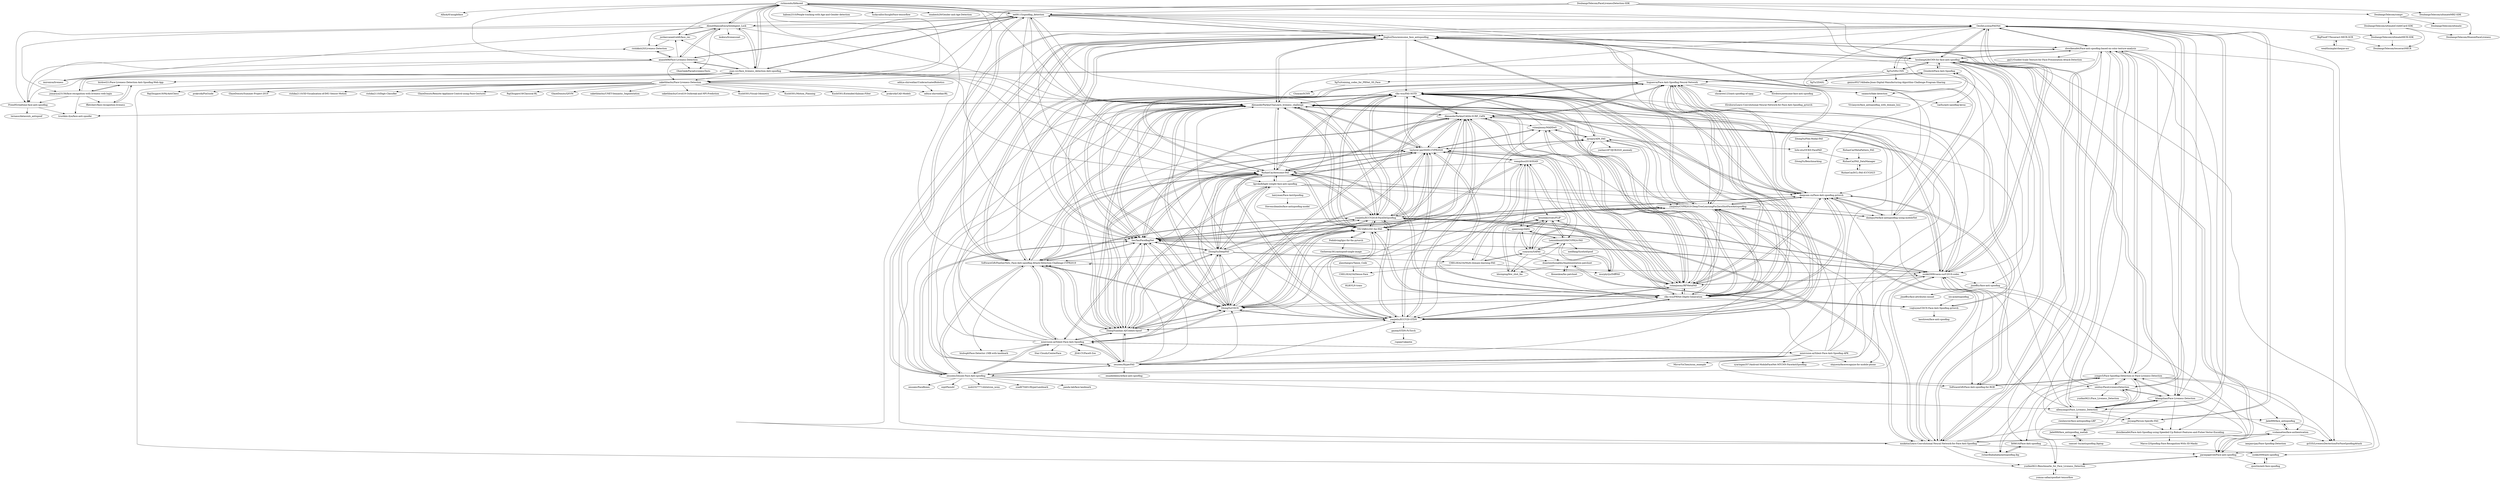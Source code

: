 digraph G {
"richmondu/libfaceid" -> "ee09115/spoofing_detection"
"richmondu/libfaceid" -> "AhmetHamzaEmra/Intelegent_Lock"
"richmondu/libfaceid" -> "jordanvaneetveldt/face_rec"
"richmondu/libfaceid" -> "juan-csv/face_liveness_detection-Anti-spoofing"
"richmondu/libfaceid" -> "JinghuiZhou/awesome_face_antispoofing"
"richmondu/libfaceid" -> "AlexanderParkin/ChaLearn_liveness_challenge"
"richmondu/libfaceid" -> "SoftwareGift/FeatherNets_Face-Anti-spoofing-Attack-Detection-Challenge-CVPR2019"
"richmondu/libfaceid" -> "habom2310/People-tracking-with-Age-and-Gender-detection" ["e"=1]
"richmondu/libfaceid" -> "houliang428/CNN-for-face-anti-spoofing"
"richmondu/libfaceid" -> "luckycallor/InsightFace-tensorflow" ["e"=1]
"richmondu/libfaceid" -> "smahesh29/Gender-and-Age-Detection" ["e"=1]
"richmondu/libfaceid" -> "SeuTao/FaceBagNet"
"richmondu/libfaceid" -> "anand498/Face-Liveness-Detection"
"richmondu/libfaceid" -> "sakethbachu/Face-Liveness-Detection"
"richmondu/libfaceid" -> "AIInAi/tf-insightface" ["e"=1]
"zeusees/HyperFAS" -> "JinghuiZhou/awesome_face_antispoofing"
"zeusees/HyperFAS" -> "ZitongYu/CDCN"
"zeusees/HyperFAS" -> "clks-wzz/FAS-SGTD"
"zeusees/HyperFAS" -> "minivision-ai/Silent-Face-Anti-Spoofing"
"zeusees/HyperFAS" -> "SoftwareGift/FeatherNets_Face-Anti-spoofing-Attack-Detection-Challenge-CVPR2019"
"zeusees/HyperFAS" -> "SeuTao/FaceBagNet"
"zeusees/HyperFAS" -> "deepcam-cn/Face-Anti-spoofing.pytorch"
"zeusees/HyperFAS" -> "ZhangYuanhan-AI/CelebA-Spoof"
"zeusees/HyperFAS" -> "taylover-pei/SSDG-CVPR2020"
"zeusees/HyperFAS" -> "AlexanderParkin/ChaLearn_liveness_challenge"
"zeusees/HyperFAS" -> "RizhaoCai/Awesome-FAS"
"zeusees/HyperFAS" -> "zeusees/Zeusee-Face-Anti-spoofing"
"zeusees/HyperFAS" -> "emadeldeen24/face-anti-spoofing" ["e"=1]
"zeusees/HyperFAS" -> "yaojieliu/ECCV20-STDN"
"zeusees/HyperFAS" -> "Oreobird/Face-Anti-Spoofing"
"deepcam-cn/Face-Anti-spoofing.pytorch" -> "SoftwareGift/Face-Anti-spoofing-for-RGB"
"deepcam-cn/Face-Anti-spoofing.pytorch" -> "clks-wzz/PRNet-Depth-Generation"
"deepcam-cn/Face-Anti-spoofing.pytorch" -> "rshaojimmy/RFMetaFAS"
"deepcam-cn/Face-Anti-spoofing.pytorch" -> "dinhquy94/face-antispoofing-using-mobileNet"
"deepcam-cn/Face-Anti-spoofing.pytorch" -> "zzzkk2009/casia-surf-2019-codes"
"deepcam-cn/Face-Anti-spoofing.pytorch" -> "clks-wzz/FAS-SGTD"
"deepcam-cn/Face-Anti-spoofing.pytorch" -> "huguesva/Face-Anti-Spoofing-Neural-Network"
"deepcam-cn/Face-Anti-spoofing.pytorch" -> "AlexanderParkin/ChaLearn_liveness_challenge"
"deepcam-cn/Face-Anti-spoofing.pytorch" -> "olojuwin/facerecognize-for-mobile-phone" ["e"=1]
"deepcam-cn/Face-Anti-spoofing.pytorch" -> "SeuTao/FaceBagNet"
"deepcam-cn/Face-Anti-spoofing.pytorch" -> "Oreobird/Face-Anti-Spoofing"
"deepcam-cn/Face-Anti-spoofing.pytorch" -> "yaojieliu/CVPR2019-DeepTreeLearningForZeroShotFaceAntispoofing"
"deepcam-cn/Face-Anti-spoofing.pytorch" -> "JinghuiZhou/awesome_face_antispoofing"
"ee09115/spoofing_detection" -> "richmondu/libfaceid"
"ee09115/spoofing_detection" -> "AlexanderParkin/ChaLearn_liveness_challenge"
"ee09115/spoofing_detection" -> "juan-csv/face_liveness_detection-Anti-spoofing"
"ee09115/spoofing_detection" -> "SoftwareGift/FeatherNets_Face-Anti-spoofing-Attack-Detection-Challenge-CVPR2019"
"ee09115/spoofing_detection" -> "JinghuiZhou/awesome_face_antispoofing"
"ee09115/spoofing_detection" -> "SeuTao/FaceBagNet"
"ee09115/spoofing_detection" -> "AhmetHamzaEmra/Intelegent_Lock"
"ee09115/spoofing_detection" -> "anand498/Face-Liveness-Detection"
"ee09115/spoofing_detection" -> "mnikitin/Learn-Convolutional-Neural-Network-for-Face-Anti-Spoofing"
"ee09115/spoofing_detection" -> "yaojieliu/ECCV2018-FaceDeSpoofing"
"ee09115/spoofing_detection" -> "RizhaoCai/Awesome-FAS"
"ee09115/spoofing_detection" -> "houliang428/CNN-for-face-anti-spoofing"
"ee09115/spoofing_detection" -> "yaojieliu/CVPR2019-DeepTreeLearningForZeroShotFaceAntispoofing"
"ee09115/spoofing_detection" -> "sakethbachu/Face-Liveness-Detection"
"ee09115/spoofing_detection" -> "OeslleLucena/FASNet"
"SoftwareGift/FeatherNets_Face-Anti-spoofing-Attack-Detection-Challenge-CVPR2019" -> "SeuTao/FaceBagNet"
"SoftwareGift/FeatherNets_Face-Anti-spoofing-Attack-Detection-Challenge-CVPR2019" -> "AlexanderParkin/ChaLearn_liveness_challenge"
"SoftwareGift/FeatherNets_Face-Anti-spoofing-Attack-Detection-Challenge-CVPR2019" -> "JinghuiZhou/awesome_face_antispoofing"
"SoftwareGift/FeatherNets_Face-Anti-spoofing-Attack-Detection-Challenge-CVPR2019" -> "ZitongYu/CDCN"
"SoftwareGift/FeatherNets_Face-Anti-spoofing-Attack-Detection-Challenge-CVPR2019" -> "zzzkk2009/casia-surf-2019-codes"
"SoftwareGift/FeatherNets_Face-Anti-spoofing-Attack-Detection-Challenge-CVPR2019" -> "clks-wzz/FAS-SGTD"
"SoftwareGift/FeatherNets_Face-Anti-spoofing-Attack-Detection-Challenge-CVPR2019" -> "minivision-ai/Silent-Face-Anti-Spoofing"
"SoftwareGift/FeatherNets_Face-Anti-spoofing-Attack-Detection-Challenge-CVPR2019" -> "ZhangYuanhan-AI/CelebA-Spoof"
"SoftwareGift/FeatherNets_Face-Anti-spoofing-Attack-Detection-Challenge-CVPR2019" -> "zeusees/Zeusee-Face-Anti-spoofing"
"SoftwareGift/FeatherNets_Face-Anti-spoofing-Attack-Detection-Challenge-CVPR2019" -> "ee09115/spoofing_detection"
"SoftwareGift/FeatherNets_Face-Anti-spoofing-Attack-Detection-Challenge-CVPR2019" -> "zeusees/HyperFAS"
"SoftwareGift/FeatherNets_Face-Anti-spoofing-Attack-Detection-Challenge-CVPR2019" -> "yaojieliu/ECCV2018-FaceDeSpoofing"
"SoftwareGift/FeatherNets_Face-Anti-spoofing-Attack-Detection-Challenge-CVPR2019" -> "RizhaoCai/Awesome-FAS"
"SoftwareGift/FeatherNets_Face-Anti-spoofing-Attack-Detection-Challenge-CVPR2019" -> "taylover-pei/SSDG-CVPR2020"
"SoftwareGift/FeatherNets_Face-Anti-spoofing-Attack-Detection-Challenge-CVPR2019" -> "biubug6/Face-Detector-1MB-with-landmark" ["e"=1]
"JinghuiZhou/awesome_face_antispoofing" -> "SoftwareGift/FeatherNets_Face-Anti-spoofing-Attack-Detection-Challenge-CVPR2019"
"JinghuiZhou/awesome_face_antispoofing" -> "SeuTao/FaceBagNet"
"JinghuiZhou/awesome_face_antispoofing" -> "AlexanderParkin/ChaLearn_liveness_challenge"
"JinghuiZhou/awesome_face_antispoofing" -> "OeslleLucena/FASNet"
"JinghuiZhou/awesome_face_antispoofing" -> "houliang428/CNN-for-face-anti-spoofing"
"JinghuiZhou/awesome_face_antispoofing" -> "clks-wzz/FAS-SGTD"
"JinghuiZhou/awesome_face_antispoofing" -> "zzzkk2009/casia-surf-2019-codes"
"JinghuiZhou/awesome_face_antispoofing" -> "zboulkenafet/Face-anti-spoofing-based-on-color-texture-analysis"
"JinghuiZhou/awesome_face_antispoofing" -> "zeusees/HyperFAS"
"JinghuiZhou/awesome_face_antispoofing" -> "deepcam-cn/Face-Anti-spoofing.pytorch"
"JinghuiZhou/awesome_face_antispoofing" -> "yaojieliu/CVPR2019-DeepTreeLearningForZeroShotFaceAntispoofing"
"JinghuiZhou/awesome_face_antispoofing" -> "ee09115/spoofing_detection"
"JinghuiZhou/awesome_face_antispoofing" -> "dinhquy94/face-antispoofing-using-mobileNet"
"JinghuiZhou/awesome_face_antispoofing" -> "zeusees/Zeusee-Face-Anti-spoofing"
"JinghuiZhou/awesome_face_antispoofing" -> "mnikitin/Learn-Convolutional-Neural-Network-for-Face-Anti-Spoofing"
"XgTu/training_codes_for_PRNet_3D_Face" -> "Cluoyao/SCNN"
"XgTu/GFA-CNN" -> "genius9527/Alibaba-Jinan-Digital-Manufacturing-Algorithm-Challenge-Program-Sharing"
"XgTu/GFA-CNN" -> "XgTu/training_codes_for_PRNet_3D_Face"
"XgTu/GFA-CNN" -> "XgTu/2DASL" ["e"=1]
"XgTu/GFA-CNN" -> "zboulkenafet/Face-anti-spoofing-based-on-color-texture-analysis"
"XgTu/GFA-CNN" -> "houliang428/CNN-for-face-anti-spoofing"
"XgTu/GFA-CNN" -> "jimeffry/face-anti-spoofing"
"yaojieliu/ECCV2018-FaceDeSpoofing" -> "yaojieliu/CVPR2019-DeepTreeLearningForZeroShotFaceAntispoofing"
"yaojieliu/ECCV2018-FaceDeSpoofing" -> "yaojieliu/ECCV20-STDN"
"yaojieliu/ECCV2018-FaceDeSpoofing" -> "AlexanderParkin/ChaLearn_liveness_challenge"
"yaojieliu/ECCV2018-FaceDeSpoofing" -> "huguesva/Face-Anti-Spoofing-Neural-Network"
"yaojieliu/ECCV2018-FaceDeSpoofing" -> "clks-wzz/FAS-SGTD"
"yaojieliu/ECCV2018-FaceDeSpoofing" -> "SeuTao/FaceBagNet"
"yaojieliu/ECCV2018-FaceDeSpoofing" -> "RizhaoCai/Awesome-FAS"
"yaojieliu/ECCV2018-FaceDeSpoofing" -> "ZitongYu/CDCN"
"yaojieliu/ECCV2018-FaceDeSpoofing" -> "mnikitin/Learn-Convolutional-Neural-Network-for-Face-Anti-Spoofing"
"yaojieliu/ECCV2018-FaceDeSpoofing" -> "rshaojimmy/RFMetaFAS"
"yaojieliu/ECCV2018-FaceDeSpoofing" -> "SoftwareGift/FeatherNets_Face-Anti-spoofing-Attack-Detection-Challenge-CVPR2019"
"yaojieliu/ECCV2018-FaceDeSpoofing" -> "zzzkk2009/casia-surf-2019-codes"
"yaojieliu/ECCV2018-FaceDeSpoofing" -> "VIS-VAR/LGSC-for-FAS"
"yaojieliu/ECCV2018-FaceDeSpoofing" -> "AlexanderParkin/CASIA-SURF_CeFA"
"yaojieliu/ECCV2018-FaceDeSpoofing" -> "taylover-pei/SSDG-CVPR2020"
"zeusees/Zeusee-Face-Anti-spoofing" -> "SeuTao/FaceBagNet"
"zeusees/Zeusee-Face-Anti-spoofing" -> "SoftwareGift/FeatherNets_Face-Anti-spoofing-Attack-Detection-Challenge-CVPR2019"
"zeusees/Zeusee-Face-Anti-spoofing" -> "JinghuiZhou/awesome_face_antispoofing"
"zeusees/Zeusee-Face-Anti-spoofing" -> "moli232777144/mtcnn_ncnn" ["e"=1]
"zeusees/Zeusee-Face-Anti-spoofing" -> "OeslleLucena/FASNet"
"zeusees/Zeusee-Face-Anti-spoofing" -> "minivision-ai/Silent-Face-Anti-Spoofing"
"zeusees/Zeusee-Face-Anti-spoofing" -> "senliuy/FaceLivenessDetection"
"zeusees/Zeusee-Face-Anti-spoofing" -> "szad670401/HyperLandmark" ["e"=1]
"zeusees/Zeusee-Face-Anti-spoofing" -> "zeusees/HyperFAS"
"zeusees/Zeusee-Face-Anti-spoofing" -> "panda-lab/face-landmark" ["e"=1]
"zeusees/Zeusee-Face-Anti-spoofing" -> "AlexanderParkin/ChaLearn_liveness_challenge"
"zeusees/Zeusee-Face-Anti-spoofing" -> "allenyangyl/Face_Liveness_Detection"
"zeusees/Zeusee-Face-Anti-spoofing" -> "zeusees/FaceBoxes" ["e"=1]
"zeusees/Zeusee-Face-Anti-spoofing" -> "zzzkk2009/casia-surf-2019-codes"
"zeusees/Zeusee-Face-Anti-spoofing" -> "sxpl/FaceAC" ["e"=1]
"AhmetHamzaEmra/Intelegent_Lock" -> "richmondu/libfaceid"
"AhmetHamzaEmra/Intelegent_Lock" -> "ee09115/spoofing_detection"
"AhmetHamzaEmra/Intelegent_Lock" -> "juan-csv/face_liveness_detection-Anti-spoofing"
"AhmetHamzaEmra/Intelegent_Lock" -> "jordanvaneetveldt/face_rec"
"AhmetHamzaEmra/Intelegent_Lock" -> "rishikksh20/Liveness-Detection"
"AhmetHamzaEmra/Intelegent_Lock" -> "anand498/Face-Liveness-Detection"
"AhmetHamzaEmra/Intelegent_Lock" -> "jomariya23156/face-recognition-with-liveness-web-login"
"AhmetHamzaEmra/Intelegent_Lock" -> "leokwu/livenessnet"
"AhmetHamzaEmra/Intelegent_Lock" -> "OhmGeek/FacialLivenessTests"
"AhmetHamzaEmra/Intelegent_Lock" -> "imironica/liveness"
"AhmetHamzaEmra/Intelegent_Lock" -> "JinghuiZhou/awesome_face_antispoofing"
"AhmetHamzaEmra/Intelegent_Lock" -> "AlexanderParkin/ChaLearn_liveness_challenge"
"rishikksh20/Liveness-Detection" -> "anand498/Face-Liveness-Detection"
"AlexanderParkin/ChaLearn_liveness_challenge" -> "SeuTao/FaceBagNet"
"AlexanderParkin/ChaLearn_liveness_challenge" -> "SoftwareGift/FeatherNets_Face-Anti-spoofing-Attack-Detection-Challenge-CVPR2019"
"AlexanderParkin/ChaLearn_liveness_challenge" -> "ZitongYu/CDCN"
"AlexanderParkin/ChaLearn_liveness_challenge" -> "clks-wzz/FAS-SGTD"
"AlexanderParkin/ChaLearn_liveness_challenge" -> "zzzkk2009/casia-surf-2019-codes"
"AlexanderParkin/ChaLearn_liveness_challenge" -> "AlexanderParkin/CASIA-SURF_CeFA"
"AlexanderParkin/ChaLearn_liveness_challenge" -> "yaojieliu/ECCV2018-FaceDeSpoofing"
"AlexanderParkin/ChaLearn_liveness_challenge" -> "JinghuiZhou/awesome_face_antispoofing"
"AlexanderParkin/ChaLearn_liveness_challenge" -> "RizhaoCai/Awesome-FAS"
"AlexanderParkin/ChaLearn_liveness_challenge" -> "ZhangYuanhan-AI/CelebA-Spoof"
"AlexanderParkin/ChaLearn_liveness_challenge" -> "taylover-pei/SSDG-CVPR2020"
"AlexanderParkin/ChaLearn_liveness_challenge" -> "VIS-VAR/LGSC-for-FAS"
"AlexanderParkin/ChaLearn_liveness_challenge" -> "deepcam-cn/Face-Anti-spoofing.pytorch"
"AlexanderParkin/ChaLearn_liveness_challenge" -> "ee09115/spoofing_detection"
"AlexanderParkin/ChaLearn_liveness_challenge" -> "rshaojimmy/RFMetaFAS"
"zzzkk2009/casia-surf-2019-codes" -> "AlexanderParkin/ChaLearn_liveness_challenge"
"zzzkk2009/casia-surf-2019-codes" -> "SeuTao/FaceBagNet"
"zzzkk2009/casia-surf-2019-codes" -> "AlexanderParkin/CASIA-SURF_CeFA"
"zzzkk2009/casia-surf-2019-codes" -> "mnikitin/Learn-Convolutional-Neural-Network-for-Face-Anti-Spoofing"
"zzzkk2009/casia-surf-2019-codes" -> "deepcam-cn/Face-Anti-spoofing.pytorch"
"zzzkk2009/casia-surf-2019-codes" -> "SoftwareGift/FeatherNets_Face-Anti-spoofing-Attack-Detection-Challenge-CVPR2019"
"zzzkk2009/casia-surf-2019-codes" -> "clks-wzz/FAS-SGTD"
"zzzkk2009/casia-surf-2019-codes" -> "rshaojimmy/RFMetaFAS"
"zzzkk2009/casia-surf-2019-codes" -> "JinghuiZhou/awesome_face_antispoofing"
"zzzkk2009/casia-surf-2019-codes" -> "houliang428/CNN-for-face-anti-spoofing"
"zzzkk2009/casia-surf-2019-codes" -> "jimeffry/face-anti-spoofing"
"zzzkk2009/casia-surf-2019-codes" -> "clks-wzz/PRNet-Depth-Generation"
"zzzkk2009/casia-surf-2019-codes" -> "yaojieliu/ECCV2018-FaceDeSpoofing"
"zzzkk2009/casia-surf-2019-codes" -> "yongw5/Face-Spoofing-Detection-or-Face-Liveness-Detection"
"zzzkk2009/casia-surf-2019-codes" -> "SoftwareGift/Face-Anti-spoofing-for-RGB"
"RizhaoCai/Awesome-FAS" -> "ZitongYu/DeepFAS"
"RizhaoCai/Awesome-FAS" -> "clks-wzz/FAS-SGTD"
"RizhaoCai/Awesome-FAS" -> "taylover-pei/SSDG-CVPR2020"
"RizhaoCai/Awesome-FAS" -> "ZitongYu/CDCN"
"RizhaoCai/Awesome-FAS" -> "AlexanderParkin/CASIA-SURF_CeFA"
"RizhaoCai/Awesome-FAS" -> "ZhangYuanhan-AI/CelebA-Spoof"
"RizhaoCai/Awesome-FAS" -> "VIS-VAR/LGSC-for-FAS"
"RizhaoCai/Awesome-FAS" -> "yaojieliu/ECCV20-STDN"
"RizhaoCai/Awesome-FAS" -> "AlexanderParkin/ChaLearn_liveness_challenge"
"RizhaoCai/Awesome-FAS" -> "yaojieliu/ECCV2018-FaceDeSpoofing"
"RizhaoCai/Awesome-FAS" -> "huguesva/Face-Anti-Spoofing-Neural-Network"
"RizhaoCai/Awesome-FAS" -> "clks-wzz/PRNet-Depth-Generation"
"RizhaoCai/Awesome-FAS" -> "kprokofi/light-weight-face-anti-spoofing"
"RizhaoCai/Awesome-FAS" -> "SoftwareGift/FeatherNets_Face-Anti-spoofing-Attack-Detection-Challenge-CVPR2019"
"RizhaoCai/Awesome-FAS" -> "SeuTao/FaceBagNet"
"dinhquy94/face-antispoofing-using-mobileNet" -> "deepcam-cn/Face-Anti-spoofing.pytorch"
"dinhquy94/face-antispoofing-using-mobileNet" -> "yaojieliu/CVPR2019-DeepTreeLearningForZeroShotFaceAntispoofing"
"dinhquy94/face-antispoofing-using-mobileNet" -> "SoftwareGift/Face-Anti-spoofing-for-RGB"
"dinhquy94/face-antispoofing-using-mobileNet" -> "AlexanderParkin/ChaLearn_liveness_challenge"
"dinhquy94/face-antispoofing-using-mobileNet" -> "houliang428/CNN-for-face-anti-spoofing"
"dinhquy94/face-antispoofing-using-mobileNet" -> "JinghuiZhou/awesome_face_antispoofing"
"SeuTao/FaceBagNet" -> "SoftwareGift/FeatherNets_Face-Anti-spoofing-Attack-Detection-Challenge-CVPR2019"
"SeuTao/FaceBagNet" -> "AlexanderParkin/ChaLearn_liveness_challenge"
"SeuTao/FaceBagNet" -> "ZitongYu/CDCN"
"SeuTao/FaceBagNet" -> "JinghuiZhou/awesome_face_antispoofing"
"SeuTao/FaceBagNet" -> "zzzkk2009/casia-surf-2019-codes"
"SeuTao/FaceBagNet" -> "clks-wzz/FAS-SGTD"
"SeuTao/FaceBagNet" -> "yaojieliu/ECCV2018-FaceDeSpoofing"
"SeuTao/FaceBagNet" -> "deepcam-cn/Face-Anti-spoofing.pytorch"
"SeuTao/FaceBagNet" -> "AlexanderParkin/CASIA-SURF_CeFA"
"SeuTao/FaceBagNet" -> "yaojieliu/CVPR2019-DeepTreeLearningForZeroShotFaceAntispoofing"
"SeuTao/FaceBagNet" -> "minivision-ai/Silent-Face-Anti-Spoofing"
"SeuTao/FaceBagNet" -> "ZitongYu/DeepFAS"
"SeuTao/FaceBagNet" -> "taylover-pei/SSDG-CVPR2020"
"SeuTao/FaceBagNet" -> "zeusees/Zeusee-Face-Anti-spoofing"
"SeuTao/FaceBagNet" -> "ZhangYuanhan-AI/CelebA-Spoof"
"Oreobird/Face-Anti-Spoofing" -> "houliang428/CNN-for-face-anti-spoofing"
"Oreobird/Face-Anti-Spoofing" -> "huguesva/Face-Anti-Spoofing-Neural-Network"
"huguesva/Face-Anti-Spoofing-Neural-Network" -> "shicaiwei123/anti-spoofing-of-rppg" ["e"=1]
"huguesva/Face-Anti-Spoofing-Neural-Network" -> "yaojieliu/ECCV2018-FaceDeSpoofing"
"huguesva/Face-Anti-Spoofing-Neural-Network" -> "rshaojimmy/RFMetaFAS"
"huguesva/Face-Anti-Spoofing-Neural-Network" -> "AlexanderParkin/CASIA-SURF_CeFA"
"huguesva/Face-Anti-Spoofing-Neural-Network" -> "deepcam-cn/Face-Anti-spoofing.pytorch"
"huguesva/Face-Anti-Spoofing-Neural-Network" -> "Elroborn/awesome-face-anti-spoofing"
"huguesva/Face-Anti-Spoofing-Neural-Network" -> "Oreobird/Face-Anti-Spoofing"
"huguesva/Face-Anti-Spoofing-Neural-Network" -> "yaojieliu/ECCV20-STDN"
"huguesva/Face-Anti-Spoofing-Neural-Network" -> "RizhaoCai/Awesome-FAS"
"huguesva/Face-Anti-Spoofing-Neural-Network" -> "yaojieliu/CVPR2019-DeepTreeLearningForZeroShotFaceAntispoofing"
"huguesva/Face-Anti-Spoofing-Neural-Network" -> "voqtuyen/CDCN-Face-Anti-Spoofing.pytorch"
"huguesva/Face-Anti-Spoofing-Neural-Network" -> "clks-wzz/FAS-SGTD"
"huguesva/Face-Anti-Spoofing-Neural-Network" -> "saiamrit/fake-detection"
"huguesva/Face-Anti-Spoofing-Neural-Network" -> "trushkin-ilya/face-anti-spoofer"
"huguesva/Face-Anti-Spoofing-Neural-Network" -> "clks-wzz/PRNet-Depth-Generation"
"clks-wzz/PRNet-Depth-Generation" -> "clks-wzz/FAS-SGTD"
"clks-wzz/PRNet-Depth-Generation" -> "rshaojimmy/RFMetaFAS"
"clks-wzz/PRNet-Depth-Generation" -> "deepcam-cn/Face-Anti-spoofing.pytorch"
"clks-wzz/PRNet-Depth-Generation" -> "taylover-pei/SSDG-CVPR2020"
"clks-wzz/PRNet-Depth-Generation" -> "ZitongYu/CDCN"
"clks-wzz/PRNet-Depth-Generation" -> "VIS-VAR/LGSC-for-FAS"
"clks-wzz/PRNet-Depth-Generation" -> "yaojieliu/ECCV20-STDN"
"clks-wzz/PRNet-Depth-Generation" -> "yaojieliu/CVPR2019-DeepTreeLearningForZeroShotFaceAntispoofing"
"clks-wzz/PRNet-Depth-Generation" -> "qyxqyx/AIM_FAS"
"clks-wzz/PRNet-Depth-Generation" -> "AlexanderParkin/CASIA-SURF_CeFA"
"clks-wzz/PRNet-Depth-Generation" -> "rshaojimmy/MADDoG"
"clks-wzz/PRNet-Depth-Generation" -> "voqtuyen/CDCN-Face-Anti-Spoofing.pytorch"
"clks-wzz/PRNet-Depth-Generation" -> "huguesva/Face-Anti-Spoofing-Neural-Network"
"clks-wzz/PRNet-Depth-Generation" -> "RizhaoCai/Awesome-FAS"
"mnikitin/Learn-Convolutional-Neural-Network-for-Face-Anti-Spoofing" -> "zboulkenafet/Face-anti-spoofing-based-on-color-texture-analysis"
"mnikitin/Learn-Convolutional-Neural-Network-for-Face-Anti-Spoofing" -> "yunfan0621/Benchmarks_for_Face_Liveness_Detection"
"mnikitin/Learn-Convolutional-Neural-Network-for-Face-Anti-Spoofing" -> "vcolamatteo/face-authentication"
"mnikitin/Learn-Convolutional-Neural-Network-for-Face-Anti-Spoofing" -> "houliang428/CNN-for-face-anti-spoofing"
"mnikitin/Learn-Convolutional-Neural-Network-for-Face-Anti-Spoofing" -> "zzzkk2009/casia-surf-2019-codes"
"mnikitin/Learn-Convolutional-Neural-Network-for-Face-Anti-Spoofing" -> "yongw5/Face-Spoofing-Detection-or-Face-Liveness-Detection"
"mnikitin/Learn-Convolutional-Neural-Network-for-Face-Anti-Spoofing" -> "yaojieliu/ECCV2018-FaceDeSpoofing"
"mnikitin/Learn-Convolutional-Neural-Network-for-Face-Anti-Spoofing" -> "paranjapeved/Face-anti-spoofing"
"mnikitin/Learn-Convolutional-Neural-Network-for-Face-Anti-Spoofing" -> "richardhahahaha/antispoofing.lbp"
"mnikitin/Learn-Convolutional-Neural-Network-for-Face-Anti-Spoofing" -> "AlexanderParkin/ChaLearn_liveness_challenge"
"mnikitin/Learn-Convolutional-Neural-Network-for-Face-Anti-Spoofing" -> "yaojieliu/CVPR2019-DeepTreeLearningForZeroShotFaceAntispoofing"
"mnikitin/Learn-Convolutional-Neural-Network-for-Face-Anti-Spoofing" -> "OeslleLucena/FASNet"
"mnikitin/Learn-Convolutional-Neural-Network-for-Face-Anti-Spoofing" -> "hliangzhao/Face-Liveness-Detection"
"jordanvaneetveldt/face_rec" -> "rishikksh20/Liveness-Detection"
"jordanvaneetveldt/face_rec" -> "AhmetHamzaEmra/Intelegent_Lock"
"jimeffry/face-anti-spoofing" -> "paranjapeved/Face-anti-spoofing"
"jimeffry/face-anti-spoofing" -> "jimeffry/face-attributes-mxnet"
"hliangzhao/Face-Liveness-Detection" -> "allenyangyl/Face_Liveness_Detection"
"hliangzhao/Face-Liveness-Detection" -> "yongw5/Face-Spoofing-Detection-or-Face-Liveness-Detection"
"hliangzhao/Face-Liveness-Detection" -> "yunfan0621/Benchmarks_for_Face_Liveness_Detection"
"hliangzhao/Face-Liveness-Detection" -> "zboulkenafet/Face-Anti-Spoofing-using-Speeded-Up-Robust-Features-and-Fisher-Vector-Encoding"
"hliangzhao/Face-Liveness-Detection" -> "paranjapeved/Face-anti-spoofing"
"hliangzhao/Face-Liveness-Detection" -> "senliuy/FaceLivenessDetection"
"hliangzhao/Face-Liveness-Detection" -> "houliang428/CNN-for-face-anti-spoofing"
"vcolamatteo/face-authentication" -> "paranjapeved/Face-anti-spoofing"
"vcolamatteo/face-authentication" -> "Jade999/face_antispoofing"
"vcolamatteo/face-authentication" -> "mnikitin/Learn-Convolutional-Neural-Network-for-Face-Anti-Spoofing"
"vcolamatteo/face-authentication" -> "gc535/LivenessDectectionForFaceSpoofingAttack"
"vcolamatteo/face-authentication" -> "iamjanvijay/Face-Spoofing-Detection"
"vcolamatteo/face-authentication" -> "yongw5/Face-Spoofing-Detection-or-Face-Liveness-Detection"
"SoftwareGift/Face-Anti-spoofing-for-RGB" -> "deepcam-cn/Face-Anti-spoofing.pytorch"
"SoftwareGift/Face-Anti-spoofing-for-RGB" -> "yongw5/Face-Spoofing-Detection-or-Face-Liveness-Detection"
"yongw5/Face-Spoofing-Detection-or-Face-Liveness-Detection" -> "hliangzhao/Face-Liveness-Detection"
"yongw5/Face-Spoofing-Detection-or-Face-Liveness-Detection" -> "zboulkenafet/Face-anti-spoofing-based-on-color-texture-analysis"
"yongw5/Face-Spoofing-Detection-or-Face-Liveness-Detection" -> "gc535/LivenessDectectionForFaceSpoofingAttack"
"yongw5/Face-Spoofing-Detection-or-Face-Liveness-Detection" -> "allenyangyl/Face_Liveness_Detection"
"yongw5/Face-Spoofing-Detection-or-Face-Liveness-Detection" -> "SoftwareGift/Face-Anti-spoofing-for-RGB"
"yongw5/Face-Spoofing-Detection-or-Face-Liveness-Detection" -> "senliuy/FaceLivenessDetection"
"yongw5/Face-Spoofing-Detection-or-Face-Liveness-Detection" -> "lbf4616/Face-Anti-spoofing"
"yongw5/Face-Spoofing-Detection-or-Face-Liveness-Detection" -> "richardhahahaha/antispoofing.lbp"
"yongw5/Face-Spoofing-Detection-or-Face-Liveness-Detection" -> "Jade999/face_antispoofing"
"saiamrit/fake-detection" -> "Vivianyzw/face_antispoofing_with_domain_loss"
"saiamrit/fake-detection" -> "vaeXu/anti-spoofing-keras"
"houliang428/CNN-for-face-anti-spoofing" -> "paranjapeved/Face-anti-spoofing"
"houliang428/CNN-for-face-anti-spoofing" -> "yunfan0621/Benchmarks_for_Face_Liveness_Detection"
"houliang428/CNN-for-face-anti-spoofing" -> "zboulkenafet/Face-anti-spoofing-based-on-color-texture-analysis"
"houliang428/CNN-for-face-anti-spoofing" -> "lbf4616/Face-Anti-spoofing"
"houliang428/CNN-for-face-anti-spoofing" -> "mnikitin/Learn-Convolutional-Neural-Network-for-Face-Anti-Spoofing"
"houliang428/CNN-for-face-anti-spoofing" -> "vaeXu/anti-spoofing-keras"
"houliang428/CNN-for-face-anti-spoofing" -> "hliangzhao/Face-Liveness-Detection"
"houliang428/CNN-for-face-anti-spoofing" -> "Oreobird/Face-Anti-Spoofing"
"houliang428/CNN-for-face-anti-spoofing" -> "OeslleLucena/FASNet"
"houliang428/CNN-for-face-anti-spoofing" -> "JinghuiZhou/awesome_face_antispoofing"
"houliang428/CNN-for-face-anti-spoofing" -> "zzzkk2009/anti-spoofing"
"houliang428/CNN-for-face-anti-spoofing" -> "zzzkk2009/casia-surf-2019-codes"
"houliang428/CNN-for-face-anti-spoofing" -> "XgTu/GFA-CNN"
"Vivianyzw/face_antispoofing_with_domain_loss" -> "saiamrit/fake-detection"
"lbf4616/Face-Anti-spoofing" -> "richardhahahaha/antispoofing.lbp"
"lbf4616/Face-Anti-spoofing" -> "zzzkk2009/anti-spoofing"
"paranjapeved/Face-anti-spoofing" -> "houliang428/CNN-for-face-anti-spoofing"
"paranjapeved/Face-anti-spoofing" -> "yunfan0621/Benchmarks_for_Face_Liveness_Detection"
"paranjapeved/Face-anti-spoofing" -> "quoctin/anti-face-spoofing"
"yunfan0621/Benchmarks_for_Face_Liveness_Detection" -> "yomna-safaa/spoofnet-tensorflow"
"yunfan0621/Benchmarks_for_Face_Liveness_Detection" -> "paranjapeved/Face-anti-spoofing"
"zzzkk2009/anti-spoofing" -> "quoctin/anti-face-spoofing"
"quoctin/anti-face-spoofing" -> "zzzkk2009/anti-spoofing"
"VIS-VAR/LGSC-for-FAS" -> "clks-wzz/FAS-SGTD"
"VIS-VAR/LGSC-for-FAS" -> "taylover-pei/SSDG-CVPR2020"
"VIS-VAR/LGSC-for-FAS" -> "ZitongYu/CDCN"
"VIS-VAR/LGSC-for-FAS" -> "Podidiving/lgsc-for-fas-pytorch"
"VIS-VAR/LGSC-for-FAS" -> "clks-wzz/PRNet-Depth-Generation"
"VIS-VAR/LGSC-for-FAS" -> "AlexanderParkin/CASIA-SURF_CeFA"
"VIS-VAR/LGSC-for-FAS" -> "RizhaoCai/Awesome-FAS"
"VIS-VAR/LGSC-for-FAS" -> "yaojieliu/ECCV20-STDN"
"VIS-VAR/LGSC-for-FAS" -> "AlexanderParkin/ChaLearn_liveness_challenge"
"VIS-VAR/LGSC-for-FAS" -> "rshaojimmy/RFMetaFAS"
"VIS-VAR/LGSC-for-FAS" -> "yaojieliu/ECCV2018-FaceDeSpoofing"
"VIS-VAR/LGSC-for-FAS" -> "ZhangYuanhan-AI/CelebA-Spoof"
"VIS-VAR/LGSC-for-FAS" -> "zzzkk2009/casia-surf-2019-codes"
"VIS-VAR/LGSC-for-FAS" -> "rshaojimmy/MADDoG"
"VIS-VAR/LGSC-for-FAS" -> "SeuTao/FaceBagNet"
"minivision-ai/Silent-Face-Anti-Spoofing" -> "SoftwareGift/FeatherNets_Face-Anti-spoofing-Attack-Detection-Challenge-CVPR2019"
"minivision-ai/Silent-Face-Anti-Spoofing" -> "minivision-ai/Silent-Face-Anti-Spoofing-APK"
"minivision-ai/Silent-Face-Anti-Spoofing" -> "ZitongYu/CDCN"
"minivision-ai/Silent-Face-Anti-Spoofing" -> "SeuTao/FaceBagNet"
"minivision-ai/Silent-Face-Anti-Spoofing" -> "zeusees/HyperFAS"
"minivision-ai/Silent-Face-Anti-Spoofing" -> "ZhangYuanhan-AI/CelebA-Spoof"
"minivision-ai/Silent-Face-Anti-Spoofing" -> "ZitongYu/DeepFAS"
"minivision-ai/Silent-Face-Anti-Spoofing" -> "AlexanderParkin/ChaLearn_liveness_challenge"
"minivision-ai/Silent-Face-Anti-Spoofing" -> "biubug6/Face-Detector-1MB-with-landmark" ["e"=1]
"minivision-ai/Silent-Face-Anti-Spoofing" -> "Star-Clouds/CenterFace" ["e"=1]
"minivision-ai/Silent-Face-Anti-Spoofing" -> "zeusees/Zeusee-Face-Anti-spoofing"
"minivision-ai/Silent-Face-Anti-Spoofing" -> "clks-wzz/FAS-SGTD"
"minivision-ai/Silent-Face-Anti-Spoofing" -> "RizhaoCai/Awesome-FAS"
"minivision-ai/Silent-Face-Anti-Spoofing" -> "JDAI-CV/FaceX-Zoo" ["e"=1]
"minivision-ai/Silent-Face-Anti-Spoofing" -> "JinghuiZhou/awesome_face_antispoofing"
"minivision-ai/Silent-Face-Anti-Spoofing-APK" -> "minivision-ai/Silent-Face-Anti-Spoofing"
"minivision-ai/Silent-Face-Anti-Spoofing-APK" -> "syaringan357/Android-MobileFaceNet-MTCNN-FaceAntiSpoofing" ["e"=1]
"minivision-ai/Silent-Face-Anti-Spoofing-APK" -> "zeusees/HyperFAS"
"minivision-ai/Silent-Face-Anti-Spoofing-APK" -> "zeusees/Zeusee-Face-Anti-spoofing"
"minivision-ai/Silent-Face-Anti-Spoofing-APK" -> "clks-wzz/FAS-SGTD"
"minivision-ai/Silent-Face-Anti-Spoofing-APK" -> "MirrorYuChen/ncnn_example" ["e"=1]
"minivision-ai/Silent-Face-Anti-Spoofing-APK" -> "AlexanderParkin/ChaLearn_liveness_challenge"
"minivision-ai/Silent-Face-Anti-Spoofing-APK" -> "SeuTao/FaceBagNet"
"minivision-ai/Silent-Face-Anti-Spoofing-APK" -> "olojuwin/facerecognize-for-mobile-phone" ["e"=1]
"minivision-ai/Silent-Face-Anti-Spoofing-APK" -> "SoftwareGift/Face-Anti-spoofing-for-RGB"
"minivision-ai/Silent-Face-Anti-Spoofing-APK" -> "RizhaoCai/Awesome-FAS"
"juan-csv/face_liveness_detection-Anti-spoofing" -> "sakethbachu/Face-Liveness-Detection"
"juan-csv/face_liveness_detection-Anti-spoofing" -> "ee09115/spoofing_detection"
"juan-csv/face_liveness_detection-Anti-spoofing" -> "anand498/Face-Liveness-Detection"
"juan-csv/face_liveness_detection-Anti-spoofing" -> "AhmetHamzaEmra/Intelegent_Lock"
"juan-csv/face_liveness_detection-Anti-spoofing" -> "AlexanderParkin/ChaLearn_liveness_challenge"
"juan-csv/face_liveness_detection-Anti-spoofing" -> "jomariya23156/face-recognition-with-liveness-web-login"
"juan-csv/face_liveness_detection-Anti-spoofing" -> "birdowl21/Face-Liveness-Detection-Anti-Spoofing-Web-App"
"juan-csv/face_liveness_detection-Anti-spoofing" -> "jordanvaneetveldt/face_rec"
"juan-csv/face_liveness_detection-Anti-spoofing" -> "kprokofi/light-weight-face-anti-spoofing"
"juan-csv/face_liveness_detection-Anti-spoofing" -> "imironica/liveness"
"juan-csv/face_liveness_detection-Anti-spoofing" -> "dinhquy94/face-antispoofing-using-mobileNet"
"juan-csv/face_liveness_detection-Anti-spoofing" -> "yaojieliu/ECCV2018-FaceDeSpoofing"
"juan-csv/face_liveness_detection-Anti-spoofing" -> "Prem95/realtime-face-anti-spoofing"
"juan-csv/face_liveness_detection-Anti-spoofing" -> "richmondu/libfaceid"
"juan-csv/face_liveness_detection-Anti-spoofing" -> "RizhaoCai/Awesome-FAS"
"clks-wzz/FAS-SGTD" -> "clks-wzz/PRNet-Depth-Generation"
"clks-wzz/FAS-SGTD" -> "ZitongYu/CDCN"
"clks-wzz/FAS-SGTD" -> "qyxqyx/AIM_FAS"
"clks-wzz/FAS-SGTD" -> "taylover-pei/SSDG-CVPR2020"
"clks-wzz/FAS-SGTD" -> "yaojieliu/ECCV20-STDN"
"clks-wzz/FAS-SGTD" -> "VIS-VAR/LGSC-for-FAS"
"clks-wzz/FAS-SGTD" -> "AlexanderParkin/CASIA-SURF_CeFA"
"clks-wzz/FAS-SGTD" -> "RizhaoCai/Awesome-FAS"
"clks-wzz/FAS-SGTD" -> "AlexanderParkin/ChaLearn_liveness_challenge"
"clks-wzz/FAS-SGTD" -> "SeuTao/FaceBagNet"
"clks-wzz/FAS-SGTD" -> "rshaojimmy/RFMetaFAS"
"clks-wzz/FAS-SGTD" -> "ZhangYuanhan-AI/CelebA-Spoof"
"clks-wzz/FAS-SGTD" -> "yaojieliu/ECCV2018-FaceDeSpoofing"
"clks-wzz/FAS-SGTD" -> "deepcam-cn/Face-Anti-spoofing.pytorch"
"clks-wzz/FAS-SGTD" -> "SoftwareGift/FeatherNets_Face-Anti-spoofing-Attack-Detection-Challenge-CVPR2019"
"ZitongYu/CDCN" -> "clks-wzz/FAS-SGTD"
"ZitongYu/CDCN" -> "AlexanderParkin/ChaLearn_liveness_challenge"
"ZitongYu/CDCN" -> "taylover-pei/SSDG-CVPR2020"
"ZitongYu/CDCN" -> "SeuTao/FaceBagNet"
"ZitongYu/CDCN" -> "ZitongYu/DeepFAS"
"ZitongYu/CDCN" -> "RizhaoCai/Awesome-FAS"
"ZitongYu/CDCN" -> "AlexanderParkin/CASIA-SURF_CeFA"
"ZitongYu/CDCN" -> "SoftwareGift/FeatherNets_Face-Anti-spoofing-Attack-Detection-Challenge-CVPR2019"
"ZitongYu/CDCN" -> "VIS-VAR/LGSC-for-FAS"
"ZitongYu/CDCN" -> "ZhangYuanhan-AI/CelebA-Spoof"
"ZitongYu/CDCN" -> "clks-wzz/PRNet-Depth-Generation"
"ZitongYu/CDCN" -> "yaojieliu/ECCV20-STDN"
"ZitongYu/CDCN" -> "yaojieliu/ECCV2018-FaceDeSpoofing"
"ZitongYu/CDCN" -> "qyxqyx/AIM_FAS"
"ZitongYu/CDCN" -> "minivision-ai/Silent-Face-Anti-Spoofing"
"taylover-pei/SSDG-CVPR2020" -> "clks-wzz/FAS-SGTD"
"taylover-pei/SSDG-CVPR2020" -> "yaojieliu/ECCV20-STDN"
"taylover-pei/SSDG-CVPR2020" -> "ZitongYu/CDCN"
"taylover-pei/SSDG-CVPR2020" -> "RizhaoCai/Awesome-FAS"
"taylover-pei/SSDG-CVPR2020" -> "VIS-VAR/LGSC-for-FAS"
"taylover-pei/SSDG-CVPR2020" -> "AlexanderParkin/CASIA-SURF_CeFA"
"taylover-pei/SSDG-CVPR2020" -> "wangzhuo2019/SSAN"
"taylover-pei/SSDG-CVPR2020" -> "rshaojimmy/RFMetaFAS"
"taylover-pei/SSDG-CVPR2020" -> "clks-wzz/PRNet-Depth-Generation"
"taylover-pei/SSDG-CVPR2020" -> "rshaojimmy/MADDoG"
"taylover-pei/SSDG-CVPR2020" -> "qyxqyx/AIM_FAS"
"taylover-pei/SSDG-CVPR2020" -> "ZitongYu/DeepFAS"
"taylover-pei/SSDG-CVPR2020" -> "AlexanderParkin/ChaLearn_liveness_challenge"
"taylover-pei/SSDG-CVPR2020" -> "SeuTao/FaceBagNet"
"taylover-pei/SSDG-CVPR2020" -> "ZhangYuanhan-AI/CelebA-Spoof"
"Podidiving/lgsc-for-fas-pytorch" -> "Ontheway361/antispoof-single-image"
"Podidiving/lgsc-for-fas-pytorch" -> "VIS-VAR/LGSC-for-FAS"
"AlexanderParkin/CASIA-SURF_CeFA" -> "clks-wzz/FAS-SGTD"
"AlexanderParkin/CASIA-SURF_CeFA" -> "taylover-pei/SSDG-CVPR2020"
"AlexanderParkin/CASIA-SURF_CeFA" -> "ZitongYu/CDCN"
"AlexanderParkin/CASIA-SURF_CeFA" -> "AlexanderParkin/ChaLearn_liveness_challenge"
"AlexanderParkin/CASIA-SURF_CeFA" -> "RizhaoCai/Awesome-FAS"
"AlexanderParkin/CASIA-SURF_CeFA" -> "yaojieliu/ECCV20-STDN"
"AlexanderParkin/CASIA-SURF_CeFA" -> "zzzkk2009/casia-surf-2019-codes"
"AlexanderParkin/CASIA-SURF_CeFA" -> "VIS-VAR/LGSC-for-FAS"
"AlexanderParkin/CASIA-SURF_CeFA" -> "huguesva/Face-Anti-Spoofing-Neural-Network"
"AlexanderParkin/CASIA-SURF_CeFA" -> "clks-wzz/PRNet-Depth-Generation"
"AlexanderParkin/CASIA-SURF_CeFA" -> "SeuTao/FaceBagNet"
"AlexanderParkin/CASIA-SURF_CeFA" -> "rshaojimmy/RFMetaFAS"
"AlexanderParkin/CASIA-SURF_CeFA" -> "yaojieliu/CVPR2019-DeepTreeLearningForZeroShotFaceAntispoofing"
"AlexanderParkin/CASIA-SURF_CeFA" -> "yaojieliu/ECCV2018-FaceDeSpoofing"
"AlexanderParkin/CASIA-SURF_CeFA" -> "rshaojimmy/MADDoG"
"ZhangYuanhan-AI/CelebA-Spoof" -> "RizhaoCai/Awesome-FAS"
"ZhangYuanhan-AI/CelebA-Spoof" -> "clks-wzz/FAS-SGTD"
"ZhangYuanhan-AI/CelebA-Spoof" -> "ZitongYu/CDCN"
"ZhangYuanhan-AI/CelebA-Spoof" -> "yaojieliu/ECCV20-STDN"
"ZhangYuanhan-AI/CelebA-Spoof" -> "ZitongYu/DeepFAS"
"ZhangYuanhan-AI/CelebA-Spoof" -> "SoftwareGift/FeatherNets_Face-Anti-spoofing-Attack-Detection-Challenge-CVPR2019"
"ZhangYuanhan-AI/CelebA-Spoof" -> "AlexanderParkin/ChaLearn_liveness_challenge"
"ZhangYuanhan-AI/CelebA-Spoof" -> "SeuTao/FaceBagNet"
"ZhangYuanhan-AI/CelebA-Spoof" -> "taylover-pei/SSDG-CVPR2020"
"ZhangYuanhan-AI/CelebA-Spoof" -> "minivision-ai/Silent-Face-Anti-Spoofing"
"ZhangYuanhan-AI/CelebA-Spoof" -> "kprokofi/light-weight-face-anti-spoofing"
"ZhangYuanhan-AI/CelebA-Spoof" -> "VIS-VAR/LGSC-for-FAS"
"ZhangYuanhan-AI/CelebA-Spoof" -> "yaojieliu/CVPR2019-DeepTreeLearningForZeroShotFaceAntispoofing"
"ZhangYuanhan-AI/CelebA-Spoof" -> "yaojieliu/ECCV2018-FaceDeSpoofing"
"ZhangYuanhan-AI/CelebA-Spoof" -> "zeusees/HyperFAS"
"Elroborn/awesome-face-anti-spoofing" -> "Elroborn/Learn-Convolutional-Neural-Network-for-Face-Anti-Spoofing_pytorch"
"aditya-shirwatkar/UnderactuatedRobotics" -> "aditya-shirwatkar/RL"
"voqtuyen/CDCN-Face-Anti-Spoofing.pytorch" -> "doantienthongbku/Implementation-patchnet"
"voqtuyen/CDCN-Face-Anti-Spoofing.pytorch" -> "laoshiwei/face-anti-spoofing"
"voqtuyen/CDCN-Face-Anti-Spoofing.pytorch" -> "huguesva/Face-Anti-Spoofing-Neural-Network"
"yaojieliu/ECCV20-STDN" -> "clks-wzz/FAS-SGTD"
"yaojieliu/ECCV20-STDN" -> "taylover-pei/SSDG-CVPR2020"
"yaojieliu/ECCV20-STDN" -> "AlexanderParkin/CASIA-SURF_CeFA"
"yaojieliu/ECCV20-STDN" -> "yaojieliu/CVPR2019-DeepTreeLearningForZeroShotFaceAntispoofing"
"yaojieliu/ECCV20-STDN" -> "yaojieliu/ECCV2018-FaceDeSpoofing"
"yaojieliu/ECCV20-STDN" -> "VIS-VAR/LGSC-for-FAS"
"yaojieliu/ECCV20-STDN" -> "clks-wzz/PRNet-Depth-Generation"
"yaojieliu/ECCV20-STDN" -> "rshaojimmy/RFMetaFAS"
"yaojieliu/ECCV20-STDN" -> "ZitongYu/CDCN"
"yaojieliu/ECCV20-STDN" -> "ZhangYuanhan-AI/CelebA-Spoof"
"yaojieliu/ECCV20-STDN" -> "RizhaoCai/Awesome-FAS"
"yaojieliu/ECCV20-STDN" -> "huguesva/Face-Anti-Spoofing-Neural-Network"
"yaojieliu/ECCV20-STDN" -> "AlexanderParkin/ChaLearn_liveness_challenge"
"yaojieliu/ECCV20-STDN" -> "qyxqyx/AIM_FAS"
"yaojieliu/ECCV20-STDN" -> "gazeai/STDN-PyTorch"
"anand498/Face-Liveness-Detection" -> "juan-csv/face_liveness_detection-Anti-spoofing"
"anand498/Face-Liveness-Detection" -> "rishikksh20/Liveness-Detection"
"anand498/Face-Liveness-Detection" -> "sakethbachu/Face-Liveness-Detection"
"anand498/Face-Liveness-Detection" -> "imironica/liveness"
"anand498/Face-Liveness-Detection" -> "ee09115/spoofing_detection"
"anand498/Face-Liveness-Detection" -> "OhmGeek/FacialLivenessTests"
"anand498/Face-Liveness-Detection" -> "Prem95/realtime-face-anti-spoofing"
"anand498/Face-Liveness-Detection" -> "AhmetHamzaEmra/Intelegent_Lock"
"anand498/Face-Liveness-Detection" -> "jordanvaneetveldt/face_rec"
"sakethbachu/Face-Liveness-Detection" -> "prakrutk/PixGuide"
"sakethbachu/Face-Liveness-Detection" -> "GlazeDonuts/Summer-Project-2019"
"sakethbachu/Face-Liveness-Detection" -> "aditya-shirwatkar/RL"
"sakethbachu/Face-Liveness-Detection" -> "rishika2110/3D-Visualisation-of-IMU-Sensor-Motion"
"sakethbachu/Face-Liveness-Detection" -> "rishika2110/Digit-Classifier"
"sakethbachu/Face-Liveness-Detection" -> "GlazeDonuts/Remote-Appliance-Control-using-Face-Gestures" ["e"=1]
"sakethbachu/Face-Liveness-Detection" -> "RajGhugare19/Classical-RL" ["e"=1]
"sakethbachu/Face-Liveness-Detection" -> "GlazeDonuts/QSVM"
"sakethbachu/Face-Liveness-Detection" -> "sakethbachu/UNET-Semantic_Segmentation"
"sakethbachu/Face-Liveness-Detection" -> "sakethbachu/Covid19-Outbreak-and-NPI-Prediction"
"sakethbachu/Face-Liveness-Detection" -> "Kush0301/Visual-Odometry"
"sakethbachu/Face-Liveness-Detection" -> "Kush0301/Motion_Planning"
"sakethbachu/Face-Liveness-Detection" -> "Kush0301/Extended-Kalman-Filter" ["e"=1]
"sakethbachu/Face-Liveness-Detection" -> "prakrutk/CAD-Models"
"sakethbachu/Face-Liveness-Detection" -> "RajGhugare19/MyAntiChess"
"rshaojimmy/MADDoG" -> "rshaojimmy/RFMetaFAS"
"rshaojimmy/MADDoG" -> "clks-wzz/FAS-SGTD"
"rshaojimmy/MADDoG" -> "qyxqyx/AIM_FAS"
"rshaojimmy/MADDoG" -> "taylover-pei/SSDG-CVPR2020"
"rshaojimmy/MADDoG" -> "clks-wzz/PRNet-Depth-Generation"
"kprokofi/light-weight-face-anti-spoofing" -> "ZitongYu/DeepFAS"
"kprokofi/light-weight-face-anti-spoofing" -> "hairymax/Face-AntiSpoofing"
"kprokofi/light-weight-face-anti-spoofing" -> "RizhaoCai/Awesome-FAS"
"kprokofi/light-weight-face-anti-spoofing" -> "ZhangYuanhan-AI/CelebA-Spoof"
"kprokofi/light-weight-face-anti-spoofing" -> "yaojieliu/ECCV20-STDN"
"kprokofi/light-weight-face-anti-spoofing" -> "dinhquy94/face-antispoofing-using-mobileNet"
"kprokofi/light-weight-face-anti-spoofing" -> "yaojieliu/CVPR2019-DeepTreeLearningForZeroShotFaceAntispoofing"
"kprokofi/light-weight-face-anti-spoofing" -> "huguesva/Face-Anti-Spoofing-Neural-Network"
"kprokofi/light-weight-face-anti-spoofing" -> "deepcam-cn/Face-Anti-spoofing.pytorch"
"DoubangoTelecom/ultimateMICR-SDK" -> "DoubangoTelecom/tesseractMICR"
"DoubangoTelecom/ultimateCreditCard-SDK" -> "DoubangoTelecom/ultimateMICR-SDK"
"DoubangoTelecom/ultimateCreditCard-SDK" -> "DoubangoTelecom/tesseractMICR"
"DoubangoTelecom/ultimateCreditCard-SDK" -> "DoubangoTelecom/HuaweiFaceLiveness"
"qyxqyx/AIM_FAS" -> "clks-wzz/FAS-SGTD"
"qyxqyx/AIM_FAS" -> "rshaojimmy/RFMetaFAS"
"qyxqyx/AIM_FAS" -> "rshaojimmy/MADDoG"
"qyxqyx/AIM_FAS" -> "lizhi-ntu/OCKD-FacePAD"
"qyxqyx/AIM_FAS" -> "yashasvi97/IJCB2020_anomaly"
"qyxqyx/AIM_FAS" -> "clks-wzz/PRNet-Depth-Generation"
"qyxqyx/AIM_FAS" -> "taylover-pei/SSDG-CVPR2020"
"rshaojimmy/RFMetaFAS" -> "rshaojimmy/MADDoG"
"rshaojimmy/RFMetaFAS" -> "qyxqyx/AIM_FAS"
"rshaojimmy/RFMetaFAS" -> "clks-wzz/PRNet-Depth-Generation"
"rshaojimmy/RFMetaFAS" -> "clks-wzz/FAS-SGTD"
"rshaojimmy/RFMetaFAS" -> "taylover-pei/SSDG-CVPR2020"
"rshaojimmy/RFMetaFAS" -> "deepcam-cn/Face-Anti-spoofing.pytorch"
"rshaojimmy/RFMetaFAS" -> "huguesva/Face-Anti-Spoofing-Neural-Network"
"rshaojimmy/RFMetaFAS" -> "yaojieliu/CVPR2019-DeepTreeLearningForZeroShotFaceAntispoofing"
"rshaojimmy/RFMetaFAS" -> "yaojieliu/ECCV20-STDN"
"rshaojimmy/RFMetaFAS" -> "zzzkk2009/casia-surf-2019-codes"
"rshaojimmy/RFMetaFAS" -> "AlexanderParkin/ChaLearn_liveness_challenge"
"rshaojimmy/RFMetaFAS" -> "yaojieliu/ECCV2018-FaceDeSpoofing"
"rshaojimmy/RFMetaFAS" -> "ZitongYu/CDCN"
"rshaojimmy/RFMetaFAS" -> "AlexanderParkin/CASIA-SURF_CeFA"
"rshaojimmy/RFMetaFAS" -> "VIS-VAR/LGSC-for-FAS"
"yaojieliu/CVPR2019-DeepTreeLearningForZeroShotFaceAntispoofing" -> "yaojieliu/ECCV2018-FaceDeSpoofing"
"yaojieliu/CVPR2019-DeepTreeLearningForZeroShotFaceAntispoofing" -> "yaojieliu/ECCV20-STDN"
"yaojieliu/CVPR2019-DeepTreeLearningForZeroShotFaceAntispoofing" -> "syaringan357/Android-MobileFaceNet-MTCNN-FaceAntiSpoofing" ["e"=1]
"yaojieliu/CVPR2019-DeepTreeLearningForZeroShotFaceAntispoofing" -> "rshaojimmy/RFMetaFAS"
"yaojieliu/CVPR2019-DeepTreeLearningForZeroShotFaceAntispoofing" -> "clks-wzz/PRNet-Depth-Generation"
"yaojieliu/CVPR2019-DeepTreeLearningForZeroShotFaceAntispoofing" -> "clks-wzz/FAS-SGTD"
"yaojieliu/CVPR2019-DeepTreeLearningForZeroShotFaceAntispoofing" -> "huguesva/Face-Anti-Spoofing-Neural-Network"
"yaojieliu/CVPR2019-DeepTreeLearningForZeroShotFaceAntispoofing" -> "dinhquy94/face-antispoofing-using-mobileNet"
"yaojieliu/CVPR2019-DeepTreeLearningForZeroShotFaceAntispoofing" -> "SeuTao/FaceBagNet"
"yaojieliu/CVPR2019-DeepTreeLearningForZeroShotFaceAntispoofing" -> "deepcam-cn/Face-Anti-spoofing.pytorch"
"yaojieliu/CVPR2019-DeepTreeLearningForZeroShotFaceAntispoofing" -> "ZitongYu/CDCN"
"yaojieliu/CVPR2019-DeepTreeLearningForZeroShotFaceAntispoofing" -> "AlexanderParkin/ChaLearn_liveness_challenge"
"yaojieliu/CVPR2019-DeepTreeLearningForZeroShotFaceAntispoofing" -> "JinghuiZhou/awesome_face_antispoofing"
"yaojieliu/CVPR2019-DeepTreeLearningForZeroShotFaceAntispoofing" -> "mnikitin/Learn-Convolutional-Neural-Network-for-Face-Anti-Spoofing"
"yaojieliu/CVPR2019-DeepTreeLearningForZeroShotFaceAntispoofing" -> "AlexanderParkin/CASIA-SURF_CeFA"
"samuel--hu/antispoofing.lbptop" -> "Jade999/face_antispoofing_matlab"
"DoubangoTelecom/FaceLivenessDetection-SDK" -> "sakethbachu/Face-Liveness-Detection"
"DoubangoTelecom/FaceLivenessDetection-SDK" -> "DoubangoTelecom/ultimateMRZ-SDK" ["e"=1]
"DoubangoTelecom/FaceLivenessDetection-SDK" -> "ee09115/spoofing_detection"
"DoubangoTelecom/FaceLivenessDetection-SDK" -> "DoubangoTelecom/ultimateMICR-SDK"
"DoubangoTelecom/FaceLivenessDetection-SDK" -> "DoubangoTelecom/compv"
"DoubangoTelecom/FaceLivenessDetection-SDK" -> "Prem95/realtime-face-anti-spoofing"
"ZitongYu/DeepFAS" -> "RizhaoCai/Awesome-FAS"
"ZitongYu/DeepFAS" -> "ZitongYu/CDCN"
"ZitongYu/DeepFAS" -> "ZhangYuanhan-AI/CelebA-Spoof"
"ZitongYu/DeepFAS" -> "taylover-pei/SSDG-CVPR2020"
"ZitongYu/DeepFAS" -> "kprokofi/light-weight-face-anti-spoofing"
"ZitongYu/DeepFAS" -> "SeuTao/FaceBagNet"
"ZitongYu/DeepFAS" -> "clks-wzz/FAS-SGTD"
"ZitongYu/DeepFAS" -> "minivision-ai/Silent-Face-Anti-Spoofing"
"ZitongYu/DeepFAS" -> "wangzhuo2019/SSAN"
"ZitongYu/DeepFAS" -> "AlexanderParkin/ChaLearn_liveness_challenge"
"ZitongYu/DeepFAS" -> "yaojieliu/ECCV20-STDN"
"ZitongYu/DeepFAS" -> "SoftwareGift/FeatherNets_Face-Anti-spoofing-Attack-Detection-Challenge-CVPR2019"
"ZitongYu/DeepFAS" -> "clks-wzz/PRNet-Depth-Generation"
"ZitongYu/DeepFAS" -> "VIS-VAR/LGSC-for-FAS"
"ZitongYu/DeepFAS" -> "CHELSEA234/Multi-domain-learning-FAS"
"jwyang/Person-Specific-FAS" -> "Jade999/face_antispoofing_matlab"
"jwyang/Person-Specific-FAS" -> "zboulkenafet/Face-Anti-Spoofing-using-Speeded-Up-Robust-Features-and-Fisher-Vector-Encoding"
"jwyang/Person-Specific-FAS" -> "OeslleLucena/FASNet"
"jomariya23156/face-recognition-with-liveness-web-login" -> "birdowl21/Face-Liveness-Detection-Anti-Spoofing-Web-App"
"jomariya23156/face-recognition-with-liveness-web-login" -> "trushkin-ilya/face-anti-spoofer"
"jomariya23156/face-recognition-with-liveness-web-login" -> "Prem95/realtime-face-anti-spoofing"
"jomariya23156/face-recognition-with-liveness-web-login" -> "juan-csv/face_liveness_detection-Anti-spoofing"
"jomariya23156/face-recognition-with-liveness-web-login" -> "ffletcherr/face-recognition-liveness"
"gazeai/STDN-PyTorch" -> "rupaai/vakantie"
"DoubangoTelecom/compv" -> "DoubangoTelecom/ultimate"
"DoubangoTelecom/compv" -> "DoubangoTelecom/HuaweiFaceLiveness"
"DoubangoTelecom/compv" -> "DoubangoTelecom/ultimateCreditCard-SDK"
"birdowl21/Face-Liveness-Detection-Anti-Spoofing-Web-App" -> "jomariya23156/face-recognition-with-liveness-web-login"
"birdowl21/Face-Liveness-Detection-Anti-Spoofing-Web-App" -> "ffletcherr/face-recognition-liveness"
"wangzhuo2019/SSAN" -> "taylover-pei/SSDG-CVPR2020"
"wangzhuo2019/SSAN" -> "qianyuzqy/IADG"
"wangzhuo2019/SSAN" -> "sunyiyou/SAFAS"
"wangzhuo2019/SSAN" -> "CHELSEA234/Multi-domain-learning-FAS"
"wangzhuo2019/SSAN" -> "Leminhbinh0209/CVPR24-FAS"
"wangzhuo2019/SSAN" -> "ZitongYu/DeepFAS"
"wangzhuo2019/SSAN" -> "RizhaoCai/Awesome-FAS"
"wangzhuo2019/SSAN" -> "koushiksrivats/FLIP"
"wangzhuo2019/SSAN" -> "yaojieliu/ECCV20-STDN"
"RizhaoCai/MetaPattern_FAS" -> "RizhaoCai/FAS_DataManager"
"ZitongYu/Flex-Modal-FAS" -> "lizhi-ntu/OCKD-FacePAD"
"lizhi-ntu/OCKD-FacePAD" -> "ZitongYu/Benchmarking"
"lizhi-ntu/OCKD-FacePAD" -> "RizhaoCai/FAS_DataManager"
"Prem95/realtime-face-anti-spoofing" -> "ternaus/datasouls_antispoof"
"Prem95/realtime-face-anti-spoofing" -> "rishikksh20/Liveness-Detection"
"Prem95/realtime-face-anti-spoofing" -> "trushkin-ilya/face-anti-spoofer"
"BigPino67/Tesseract-MICR-OCR" -> "wealthsimple/cheque-ocr"
"BigPino67/Tesseract-MICR-OCR" -> "DoubangoTelecom/tesseractMICR"
"ffletcherr/face-recognition-liveness" -> "birdowl21/Face-Liveness-Detection-Anti-Spoofing-Web-App"
"CHELSEA234/Multi-domain-learning-FAS" -> "CHELSEA234/Dense-Face"
"CHELSEA234/Multi-domain-learning-FAS" -> "sunyiyou/SAFAS"
"CHELSEA234/Multi-domain-learning-FAS" -> "murphytju/DiffFAS"
"CHELSEA234/Multi-domain-learning-FAS" -> "wangzhuo2019/SSAN"
"CHELSEA234/Multi-domain-learning-FAS" -> "koushiksrivats/FLIP"
"hhsinping/few_shot_fas" -> "koushiksrivats/FLIP"
"doantienthongbku/Implementation-patchnet" -> "filonenkoa/fas-patchnet"
"doantienthongbku/Implementation-patchnet" -> "voqtuyen/CDCN-Face-Anti-Spoofing.pytorch"
"doantienthongbku/Implementation-patchnet" -> "hhsinping/few_shot_fas"
"xix-ai/antispoofing" -> "voqtuyen/CDCN-Face-Anti-Spoofing.pytorch"
"RizhaoCai/FAS_DataManager" -> "RizhaoCai/DCL-FAS-ICCV2023"
"hairymax/Face-AntiSpoofing" -> "Stevencibambo/face-antispoofing-model"
"allenyangyl/Face_Liveness_Detection" -> "senliuy/FaceLivenessDetection"
"allenyangyl/Face_Liveness_Detection" -> "hliangzhao/Face-Liveness-Detection"
"allenyangyl/Face_Liveness_Detection" -> "yongw5/Face-Spoofing-Detection-or-Face-Liveness-Detection"
"allenyangyl/Face_Liveness_Detection" -> "zboulkenafet/Face-anti-spoofing-based-on-color-texture-analysis"
"allenyangyl/Face_Liveness_Detection" -> "OeslleLucena/FASNet"
"allenyangyl/Face_Liveness_Detection" -> "rienheuver/face-antispoofing-LBP"
"allenyangyl/Face_Liveness_Detection" -> "jwyang/Person-Specific-FAS"
"allenyangyl/Face_Liveness_Detection" -> "Jade999/face_antispoofing"
"allenyangyl/Face_Liveness_Detection" -> "zzzkk2009/casia-surf-2019-codes"
"allenyangyl/Face_Liveness_Detection" -> "AlexanderParkin/ChaLearn_liveness_challenge"
"richardhahahaha/antispoofing.lbp" -> "lbf4616/Face-Anti-spoofing"
"qianyuzqy/IADG" -> "sunyiyou/SAFAS"
"qianyuzqy/IADG" -> "koushiksrivats/FLIP"
"qianyuzqy/IADG" -> "Leminhbinh0209/CVPR24-FAS"
"qianyuzqy/IADG" -> "wangzhuo2019/SSAN"
"qianyuzqy/IADG" -> "doantienthongbku/Implementation-patchnet"
"filonenkoa/fas-patchnet" -> "doantienthongbku/Implementation-patchnet"
"koushiksrivats/FLIP" -> "hhsinping/few_shot_fas"
"koushiksrivats/FLIP" -> "qianyuzqy/IADG"
"koushiksrivats/FLIP" -> "Leminhbinh0209/CVPR24-FAS"
"koushiksrivats/FLIP" -> "sunyiyou/SAFAS"
"koushiksrivats/FLIP" -> "murphytju/DiffFAS"
"zboulkenafet/Face-anti-spoofing-based-on-color-texture-analysis" -> "yongw5/Face-Spoofing-Detection-or-Face-Liveness-Detection"
"zboulkenafet/Face-anti-spoofing-based-on-color-texture-analysis" -> "mnikitin/Learn-Convolutional-Neural-Network-for-Face-Anti-Spoofing"
"zboulkenafet/Face-anti-spoofing-based-on-color-texture-analysis" -> "allenyangyl/Face_Liveness_Detection"
"zboulkenafet/Face-anti-spoofing-based-on-color-texture-analysis" -> "houliang428/CNN-for-face-anti-spoofing"
"zboulkenafet/Face-anti-spoofing-based-on-color-texture-analysis" -> "gc535/LivenessDectectionForFaceSpoofingAttack"
"zboulkenafet/Face-anti-spoofing-based-on-color-texture-analysis" -> "zboulkenafet/Face-Anti-Spoofing-using-Speeded-Up-Robust-Features-and-Fisher-Vector-Encoding"
"zboulkenafet/Face-anti-spoofing-based-on-color-texture-analysis" -> "OeslleLucena/FASNet"
"zboulkenafet/Face-anti-spoofing-based-on-color-texture-analysis" -> "saiamrit/fake-detection"
"zboulkenafet/Face-anti-spoofing-based-on-color-texture-analysis" -> "pp21/Guided-Scale-Texture-for-Face-Presentation-Attack-Detection"
"zboulkenafet/Face-anti-spoofing-based-on-color-texture-analysis" -> "JinghuiZhou/awesome_face_antispoofing"
"zboulkenafet/Face-anti-spoofing-based-on-color-texture-analysis" -> "hliangzhao/Face-Liveness-Detection"
"zboulkenafet/Face-anti-spoofing-based-on-color-texture-analysis" -> "jwyang/Person-Specific-FAS"
"zboulkenafet/Face-anti-spoofing-based-on-color-texture-analysis" -> "richardhahahaha/antispoofing.lbp"
"zboulkenafet/Face-anti-spoofing-based-on-color-texture-analysis" -> "XgTu/GFA-CNN"
"zboulkenafet/Face-anti-spoofing-based-on-color-texture-analysis" -> "vcolamatteo/face-authentication"
"RizhaoCai/DCL-FAS-ICCV2023" -> "RizhaoCai/FAS_DataManager"
"sunyiyou/SAFAS" -> "qianyuzqy/IADG"
"sunyiyou/SAFAS" -> "Leminhbinh0209/CVPR24-FAS"
"sunyiyou/SAFAS" -> "koushiksrivats/FLIP"
"sunyiyou/SAFAS" -> "CHELSEA234/Multi-domain-learning-FAS"
"sunyiyou/SAFAS" -> "wangzhuo2019/SSAN"
"sunyiyou/SAFAS" -> "hhsinping/few_shot_fas"
"sunyiyou/SAFAS" -> "murphytju/DiffFAS"
"sunyiyou/SAFAS" -> "doantienthongbku/Implementation-patchnet"
"Leminhbinh0209/CVPR24-FAS" -> "koushiksrivats/FLIP"
"Leminhbinh0209/CVPR24-FAS" -> "sunyiyou/SAFAS"
"Leminhbinh0209/CVPR24-FAS" -> "murphytju/DiffFAS"
"Leminhbinh0209/CVPR24-FAS" -> "qianyuzqy/IADG"
"Leminhbinh0209/CVPR24-FAS" -> "hhsinping/few_shot_fas"
"Leminhbinh0209/CVPR24-FAS" -> "meilfang/SynthASpoof" ["e"=1]
"alanzhangcs/Tamm_Code" -> "CHELSEA234/Dense-Face"
"wealthsimple/cheque-ocr" -> "BigPino67/Tesseract-MICR-OCR"
"zboulkenafet/Face-Anti-Spoofing-using-Speeded-Up-Robust-Features-and-Fisher-Vector-Encoding" -> "Marco-Z/Spoofing-Face-Recognition-With-3D-Masks"
"murphytju/DiffFAS" -> "Leminhbinh0209/CVPR24-FAS"
"murphytju/DiffFAS" -> "koushiksrivats/FLIP"
"OeslleLucena/FASNet" -> "allenyangyl/Face_Liveness_Detection"
"OeslleLucena/FASNet" -> "jwyang/Person-Specific-FAS"
"OeslleLucena/FASNet" -> "JinghuiZhou/awesome_face_antispoofing"
"OeslleLucena/FASNet" -> "zboulkenafet/Face-anti-spoofing-based-on-color-texture-analysis"
"OeslleLucena/FASNet" -> "houliang428/CNN-for-face-anti-spoofing"
"OeslleLucena/FASNet" -> "paranjapeved/Face-anti-spoofing"
"OeslleLucena/FASNet" -> "mnikitin/Learn-Convolutional-Neural-Network-for-Face-Anti-Spoofing"
"OeslleLucena/FASNet" -> "deepcam-cn/Face-Anti-spoofing.pytorch"
"OeslleLucena/FASNet" -> "yongw5/Face-Spoofing-Detection-or-Face-Liveness-Detection"
"OeslleLucena/FASNet" -> "senliuy/FaceLivenessDetection"
"OeslleLucena/FASNet" -> "AlexanderParkin/ChaLearn_liveness_challenge"
"OeslleLucena/FASNet" -> "SeuTao/FaceBagNet"
"OeslleLucena/FASNet" -> "zzzkk2009/casia-surf-2019-codes"
"OeslleLucena/FASNet" -> "zeusees/Zeusee-Face-Anti-spoofing"
"OeslleLucena/FASNet" -> "hliangzhao/Face-Liveness-Detection"
"senliuy/FaceLivenessDetection" -> "allenyangyl/Face_Liveness_Detection"
"senliuy/FaceLivenessDetection" -> "hliangzhao/Face-Liveness-Detection"
"senliuy/FaceLivenessDetection" -> "yongw5/Face-Spoofing-Detection-or-Face-Liveness-Detection"
"senliuy/FaceLivenessDetection" -> "zboulkenafet/Face-anti-spoofing-based-on-color-texture-analysis"
"senliuy/FaceLivenessDetection" -> "OeslleLucena/FASNet"
"senliuy/FaceLivenessDetection" -> "yunfan0621/Benchmarks_for_Face_Liveness_Detection"
"senliuy/FaceLivenessDetection" -> "yunfan0621/Face_Liveness_Detection"
"senliuy/FaceLivenessDetection" -> "zzzkk2009/casia-surf-2019-codes"
"CHELSEA234/Dense-Face" -> "HLR/VLN-trans"
"Jade999/face_antispoofing" -> "gc535/LivenessDectectionForFaceSpoofingAttack"
"Jade999/face_antispoofing" -> "vcolamatteo/face-authentication"
"Jade999/face_antispoofing_matlab" -> "samuel--hu/antispoofing.lbptop"
"yomna-safaa/spoofnet-tensorflow" -> "yunfan0621/Benchmarks_for_Face_Liveness_Detection"
"richmondu/libfaceid" ["l"="33.678,30.163"]
"ee09115/spoofing_detection" ["l"="33.661,30.153"]
"AhmetHamzaEmra/Intelegent_Lock" ["l"="33.694,30.145"]
"jordanvaneetveldt/face_rec" ["l"="33.709,30.164"]
"juan-csv/face_liveness_detection-Anti-spoofing" ["l"="33.691,30.13"]
"JinghuiZhou/awesome_face_antispoofing" ["l"="33.624,30.16"]
"AlexanderParkin/ChaLearn_liveness_challenge" ["l"="33.619,30.136"]
"SoftwareGift/FeatherNets_Face-Anti-spoofing-Attack-Detection-Challenge-CVPR2019" ["l"="33.597,30.147"]
"habom2310/People-tracking-with-Age-and-Gender-detection" ["l"="32.849,29.19"]
"houliang428/CNN-for-face-anti-spoofing" ["l"="33.633,30.191"]
"luckycallor/InsightFace-tensorflow" ["l"="33.12,29.366"]
"smahesh29/Gender-and-Age-Detection" ["l"="32.894,29.222"]
"SeuTao/FaceBagNet" ["l"="33.602,30.132"]
"anand498/Face-Liveness-Detection" ["l"="33.712,30.149"]
"sakethbachu/Face-Liveness-Detection" ["l"="33.759,30.159"]
"AIInAi/tf-insightface" ["l"="33.117,29.345"]
"zeusees/HyperFAS" ["l"="33.583,30.134"]
"ZitongYu/CDCN" ["l"="33.599,30.109"]
"clks-wzz/FAS-SGTD" ["l"="33.61,30.12"]
"minivision-ai/Silent-Face-Anti-Spoofing" ["l"="33.559,30.125"]
"deepcam-cn/Face-Anti-spoofing.pytorch" ["l"="33.634,30.141"]
"ZhangYuanhan-AI/CelebA-Spoof" ["l"="33.585,30.112"]
"taylover-pei/SSDG-CVPR2020" ["l"="33.603,30.095"]
"RizhaoCai/Awesome-FAS" ["l"="33.613,30.11"]
"zeusees/Zeusee-Face-Anti-spoofing" ["l"="33.578,30.165"]
"emadeldeen24/face-anti-spoofing" ["l"="62.883,35.394"]
"yaojieliu/ECCV20-STDN" ["l"="33.619,30.1"]
"Oreobird/Face-Anti-Spoofing" ["l"="33.643,30.156"]
"SoftwareGift/Face-Anti-spoofing-for-RGB" ["l"="33.634,30.17"]
"clks-wzz/PRNet-Depth-Generation" ["l"="33.63,30.101"]
"rshaojimmy/RFMetaFAS" ["l"="33.637,30.111"]
"dinhquy94/face-antispoofing-using-mobileNet" ["l"="33.654,30.142"]
"zzzkk2009/casia-surf-2019-codes" ["l"="33.614,30.154"]
"huguesva/Face-Anti-Spoofing-Neural-Network" ["l"="33.65,30.118"]
"olojuwin/facerecognize-for-mobile-phone" ["l"="33.262,29.245"]
"yaojieliu/CVPR2019-DeepTreeLearningForZeroShotFaceAntispoofing" ["l"="33.639,30.128"]
"mnikitin/Learn-Convolutional-Neural-Network-for-Face-Anti-Spoofing" ["l"="33.626,30.179"]
"yaojieliu/ECCV2018-FaceDeSpoofing" ["l"="33.624,30.126"]
"OeslleLucena/FASNet" ["l"="33.607,30.181"]
"biubug6/Face-Detector-1MB-with-landmark" ["l"="33.384,29.205"]
"zboulkenafet/Face-anti-spoofing-based-on-color-texture-analysis" ["l"="33.614,30.205"]
"XgTu/training_codes_for_PRNet_3D_Face" ["l"="33.605,30.278"]
"Cluoyao/SCNN" ["l"="33.6,30.301"]
"XgTu/GFA-CNN" ["l"="33.612,30.235"]
"genius9527/Alibaba-Jinan-Digital-Manufacturing-Algorithm-Challenge-Program-Sharing" ["l"="33.612,30.262"]
"XgTu/2DASL" ["l"="31.825,29.355"]
"jimeffry/face-anti-spoofing" ["l"="33.59,30.218"]
"VIS-VAR/LGSC-for-FAS" ["l"="33.616,30.091"]
"AlexanderParkin/CASIA-SURF_CeFA" ["l"="33.626,30.115"]
"moli232777144/mtcnn_ncnn" ["l"="33.206,29.199"]
"senliuy/FaceLivenessDetection" ["l"="33.582,30.197"]
"szad670401/HyperLandmark" ["l"="33.252,29.147"]
"panda-lab/face-landmark" ["l"="33.199,29.122"]
"allenyangyl/Face_Liveness_Detection" ["l"="33.595,30.193"]
"zeusees/FaceBoxes" ["l"="33.205,29.187"]
"sxpl/FaceAC" ["l"="33.042,29.776"]
"rishikksh20/Liveness-Detection" ["l"="33.732,30.155"]
"jomariya23156/face-recognition-with-liveness-web-login" ["l"="33.729,30.116"]
"leokwu/livenessnet" ["l"="33.717,30.095"]
"OhmGeek/FacialLivenessTests" ["l"="33.724,30.17"]
"imironica/liveness" ["l"="33.721,30.132"]
"yongw5/Face-Spoofing-Detection-or-Face-Liveness-Detection" ["l"="33.619,30.196"]
"ZitongYu/DeepFAS" ["l"="33.583,30.091"]
"kprokofi/light-weight-face-anti-spoofing" ["l"="33.646,30.1"]
"shicaiwei123/anti-spoofing-of-rppg" ["l"="62.944,35.414"]
"Elroborn/awesome-face-anti-spoofing" ["l"="33.695,30.18"]
"voqtuyen/CDCN-Face-Anti-Spoofing.pytorch" ["l"="33.64,30.058"]
"saiamrit/fake-detection" ["l"="33.663,30.188"]
"trushkin-ilya/face-anti-spoofer" ["l"="33.709,30.112"]
"qyxqyx/AIM_FAS" ["l"="33.626,30.077"]
"rshaojimmy/MADDoG" ["l"="33.637,30.085"]
"yunfan0621/Benchmarks_for_Face_Liveness_Detection" ["l"="33.605,30.22"]
"vcolamatteo/face-authentication" ["l"="33.637,30.217"]
"paranjapeved/Face-anti-spoofing" ["l"="33.623,30.212"]
"richardhahahaha/antispoofing.lbp" ["l"="33.641,30.204"]
"hliangzhao/Face-Liveness-Detection" ["l"="33.602,30.205"]
"jimeffry/face-attributes-mxnet" ["l"="33.566,30.24"]
"zboulkenafet/Face-Anti-Spoofing-using-Speeded-Up-Robust-Features-and-Fisher-Vector-Encoding" ["l"="33.582,30.231"]
"Jade999/face_antispoofing" ["l"="33.627,30.23"]
"gc535/LivenessDectectionForFaceSpoofingAttack" ["l"="33.619,30.223"]
"iamjanvijay/Face-Spoofing-Detection" ["l"="33.657,30.25"]
"lbf4616/Face-Anti-spoofing" ["l"="33.653,30.214"]
"Vivianyzw/face_antispoofing_with_domain_loss" ["l"="33.683,30.207"]
"vaeXu/anti-spoofing-keras" ["l"="33.664,30.204"]
"zzzkk2009/anti-spoofing" ["l"="33.653,30.226"]
"quoctin/anti-face-spoofing" ["l"="33.644,30.239"]
"yomna-safaa/spoofnet-tensorflow" ["l"="33.592,30.247"]
"Podidiving/lgsc-for-fas-pytorch" ["l"="33.622,30.051"]
"minivision-ai/Silent-Face-Anti-Spoofing-APK" ["l"="33.565,30.148"]
"Star-Clouds/CenterFace" ["l"="33.367,29.205"]
"JDAI-CV/FaceX-Zoo" ["l"="33.385,29.337"]
"syaringan357/Android-MobileFaceNet-MTCNN-FaceAntiSpoofing" ["l"="32.967,29.22"]
"MirrorYuChen/ncnn_example" ["l"="33.307,29.205"]
"birdowl21/Face-Liveness-Detection-Anti-Spoofing-Web-App" ["l"="33.741,30.1"]
"Prem95/realtime-face-anti-spoofing" ["l"="33.743,30.138"]
"wangzhuo2019/SSAN" ["l"="33.575,30.06"]
"Ontheway361/antispoof-single-image" ["l"="33.629,30.018"]
"Elroborn/Learn-Convolutional-Neural-Network-for-Face-Anti-Spoofing_pytorch" ["l"="33.717,30.205"]
"aditya-shirwatkar/UnderactuatedRobotics" ["l"="33.847,30.144"]
"aditya-shirwatkar/RL" ["l"="33.814,30.149"]
"doantienthongbku/Implementation-patchnet" ["l"="33.6,30.026"]
"laoshiwei/face-anti-spoofing" ["l"="33.649,30.034"]
"gazeai/STDN-PyTorch" ["l"="33.609,30.057"]
"prakrutk/PixGuide" ["l"="33.786,30.163"]
"GlazeDonuts/Summer-Project-2019" ["l"="33.783,30.182"]
"rishika2110/3D-Visualisation-of-IMU-Sensor-Motion" ["l"="33.793,30.175"]
"rishika2110/Digit-Classifier" ["l"="33.793,30.143"]
"GlazeDonuts/Remote-Appliance-Control-using-Face-Gestures" ["l"="60.694,9.377"]
"RajGhugare19/Classical-RL" ["l"="59.191,17.661"]
"GlazeDonuts/QSVM" ["l"="33.803,30.165"]
"sakethbachu/UNET-Semantic_Segmentation" ["l"="33.779,30.171"]
"sakethbachu/Covid19-Outbreak-and-NPI-Prediction" ["l"="33.768,30.176"]
"Kush0301/Visual-Odometry" ["l"="33.772,30.142"]
"Kush0301/Motion_Planning" ["l"="33.78,30.152"]
"Kush0301/Extended-Kalman-Filter" ["l"="58.987,17.761"]
"prakrutk/CAD-Models" ["l"="33.793,30.155"]
"RajGhugare19/MyAntiChess" ["l"="33.783,30.137"]
"hairymax/Face-AntiSpoofing" ["l"="33.688,30.061"]
"DoubangoTelecom/ultimateMICR-SDK" ["l"="33.8,30.241"]
"DoubangoTelecom/tesseractMICR" ["l"="33.829,30.27"]
"DoubangoTelecom/ultimateCreditCard-SDK" ["l"="33.829,30.25"]
"DoubangoTelecom/HuaweiFaceLiveness" ["l"="33.843,30.237"]
"lizhi-ntu/OCKD-FacePAD" ["l"="33.643,30.002"]
"yashasvi97/IJCB2020_anomaly" ["l"="33.656,30.049"]
"samuel--hu/antispoofing.lbptop" ["l"="33.521,30.25"]
"Jade999/face_antispoofing_matlab" ["l"="33.537,30.237"]
"DoubangoTelecom/FaceLivenessDetection-SDK" ["l"="33.762,30.194"]
"DoubangoTelecom/ultimateMRZ-SDK" ["l"="45.011,-24.994"]
"DoubangoTelecom/compv" ["l"="33.823,30.221"]
"CHELSEA234/Multi-domain-learning-FAS" ["l"="33.545,30.049"]
"jwyang/Person-Specific-FAS" ["l"="33.576,30.212"]
"ffletcherr/face-recognition-liveness" ["l"="33.759,30.091"]
"rupaai/vakantie" ["l"="33.614,30.034"]
"DoubangoTelecom/ultimate" ["l"="33.853,30.219"]
"qianyuzqy/IADG" ["l"="33.573,30.029"]
"sunyiyou/SAFAS" ["l"="33.561,30.036"]
"Leminhbinh0209/CVPR24-FAS" ["l"="33.554,30.018"]
"koushiksrivats/FLIP" ["l"="33.549,30.029"]
"RizhaoCai/MetaPattern_FAS" ["l"="33.668,29.941"]
"RizhaoCai/FAS_DataManager" ["l"="33.654,29.963"]
"ZitongYu/Flex-Modal-FAS" ["l"="33.634,29.974"]
"ZitongYu/Benchmarking" ["l"="33.657,29.984"]
"ternaus/datasouls_antispoof" ["l"="33.779,30.117"]
"BigPino67/Tesseract-MICR-OCR" ["l"="33.851,30.295"]
"wealthsimple/cheque-ocr" ["l"="33.865,30.31"]
"CHELSEA234/Dense-Face" ["l"="33.501,30.025"]
"murphytju/DiffFAS" ["l"="33.534,30.024"]
"hhsinping/few_shot_fas" ["l"="33.569,30.014"]
"filonenkoa/fas-patchnet" ["l"="33.599,30.006"]
"xix-ai/antispoofing" ["l"="33.67,30.023"]
"RizhaoCai/DCL-FAS-ICCV2023" ["l"="33.65,29.947"]
"Stevencibambo/face-antispoofing-model" ["l"="33.707,30.042"]
"rienheuver/face-antispoofing-LBP" ["l"="33.556,30.213"]
"pp21/Guided-Scale-Texture-for-Face-Presentation-Attack-Detection" ["l"="33.624,30.247"]
"meilfang/SynthASpoof" ["l"="33.463,29.555"]
"alanzhangcs/Tamm_Code" ["l"="33.478,30.006"]
"Marco-Z/Spoofing-Face-Recognition-With-3D-Masks" ["l"="33.563,30.258"]
"yunfan0621/Face_Liveness_Detection" ["l"="33.546,30.204"]
"HLR/VLN-trans" ["l"="33.477,30.024"]
}